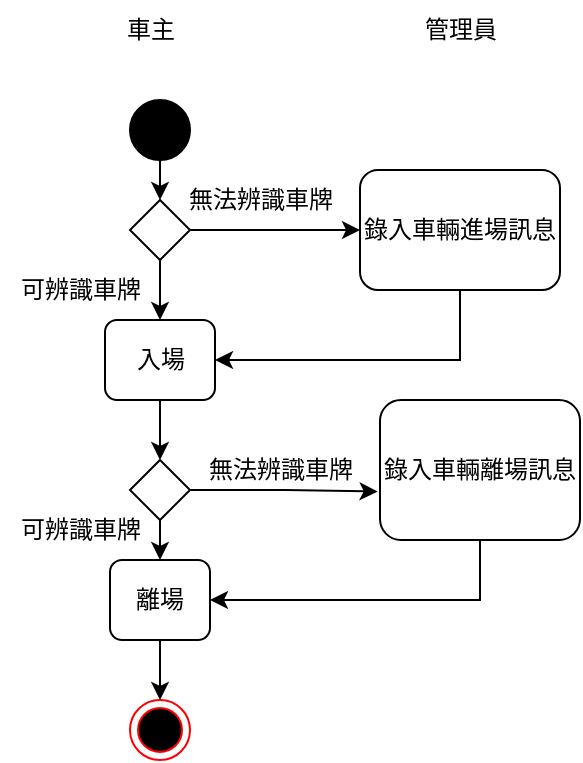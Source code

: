<mxfile version="22.1.11" type="google">
  <diagram name="第 1 页" id="T0yvc2afooI9S-7c8Vkm">
    <mxGraphModel grid="1" page="1" gridSize="10" guides="1" tooltips="1" connect="1" arrows="1" fold="1" pageScale="1" pageWidth="827" pageHeight="1169" math="0" shadow="0">
      <root>
        <mxCell id="0" />
        <mxCell id="1" parent="0" />
        <mxCell id="XAbvOGdbwh9DgxIDro3A-20" value="車主" style="text;html=1;align=center;verticalAlign=middle;resizable=0;points=[];autosize=1;strokeColor=none;fillColor=none;" vertex="1" parent="1">
          <mxGeometry x="240" y="120" width="50" height="30" as="geometry" />
        </mxCell>
        <mxCell id="XAbvOGdbwh9DgxIDro3A-21" value="管理員" style="text;html=1;align=center;verticalAlign=middle;resizable=0;points=[];autosize=1;strokeColor=none;fillColor=none;" vertex="1" parent="1">
          <mxGeometry x="390" y="120" width="60" height="30" as="geometry" />
        </mxCell>
        <mxCell id="XAbvOGdbwh9DgxIDro3A-40" style="edgeStyle=orthogonalEdgeStyle;rounded=0;orthogonalLoop=1;jettySize=auto;html=1;exitX=0.5;exitY=1;exitDx=0;exitDy=0;entryX=1;entryY=0.5;entryDx=0;entryDy=0;" edge="1" parent="1" source="XAbvOGdbwh9DgxIDro3A-22" target="XAbvOGdbwh9DgxIDro3A-29">
          <mxGeometry relative="1" as="geometry" />
        </mxCell>
        <mxCell id="XAbvOGdbwh9DgxIDro3A-22" value="錄入車輛進場訊息" style="rounded=1;whiteSpace=wrap;html=1;" vertex="1" parent="1">
          <mxGeometry x="370" y="205" width="100" height="60" as="geometry" />
        </mxCell>
        <mxCell id="XAbvOGdbwh9DgxIDro3A-41" style="edgeStyle=orthogonalEdgeStyle;rounded=0;orthogonalLoop=1;jettySize=auto;html=1;exitX=0.5;exitY=1;exitDx=0;exitDy=0;entryX=1;entryY=0.5;entryDx=0;entryDy=0;" edge="1" parent="1" source="XAbvOGdbwh9DgxIDro3A-23" target="XAbvOGdbwh9DgxIDro3A-30">
          <mxGeometry relative="1" as="geometry" />
        </mxCell>
        <mxCell id="XAbvOGdbwh9DgxIDro3A-23" value="錄入車輛離場訊息" style="rounded=1;whiteSpace=wrap;html=1;" vertex="1" parent="1">
          <mxGeometry x="380" y="320" width="100" height="70" as="geometry" />
        </mxCell>
        <mxCell id="XAbvOGdbwh9DgxIDro3A-32" style="edgeStyle=orthogonalEdgeStyle;rounded=0;orthogonalLoop=1;jettySize=auto;html=1;exitX=0.5;exitY=1;exitDx=0;exitDy=0;entryX=0.5;entryY=0;entryDx=0;entryDy=0;" edge="1" parent="1" source="XAbvOGdbwh9DgxIDro3A-26" target="XAbvOGdbwh9DgxIDro3A-27">
          <mxGeometry relative="1" as="geometry" />
        </mxCell>
        <mxCell id="XAbvOGdbwh9DgxIDro3A-26" value="" style="ellipse;whiteSpace=wrap;html=1;aspect=fixed;fillColor=#000000;" vertex="1" parent="1">
          <mxGeometry x="255" y="170" width="30" height="30" as="geometry" />
        </mxCell>
        <mxCell id="XAbvOGdbwh9DgxIDro3A-33" style="edgeStyle=orthogonalEdgeStyle;rounded=0;orthogonalLoop=1;jettySize=auto;html=1;exitX=0.5;exitY=1;exitDx=0;exitDy=0;entryX=0.5;entryY=0;entryDx=0;entryDy=0;" edge="1" parent="1" source="XAbvOGdbwh9DgxIDro3A-27" target="XAbvOGdbwh9DgxIDro3A-29">
          <mxGeometry relative="1" as="geometry" />
        </mxCell>
        <mxCell id="XAbvOGdbwh9DgxIDro3A-39" style="edgeStyle=orthogonalEdgeStyle;rounded=0;orthogonalLoop=1;jettySize=auto;html=1;exitX=1;exitY=0.5;exitDx=0;exitDy=0;entryX=0;entryY=0.5;entryDx=0;entryDy=0;" edge="1" parent="1" source="XAbvOGdbwh9DgxIDro3A-27" target="XAbvOGdbwh9DgxIDro3A-22">
          <mxGeometry relative="1" as="geometry" />
        </mxCell>
        <mxCell id="XAbvOGdbwh9DgxIDro3A-27" value="" style="rhombus;whiteSpace=wrap;html=1;" vertex="1" parent="1">
          <mxGeometry x="255" y="220" width="30" height="30" as="geometry" />
        </mxCell>
        <mxCell id="XAbvOGdbwh9DgxIDro3A-28" value="" style="ellipse;html=1;shape=endState;fillColor=#000000;strokeColor=#ff0000;" vertex="1" parent="1">
          <mxGeometry x="255" y="470" width="30" height="30" as="geometry" />
        </mxCell>
        <mxCell id="XAbvOGdbwh9DgxIDro3A-34" style="edgeStyle=orthogonalEdgeStyle;rounded=0;orthogonalLoop=1;jettySize=auto;html=1;exitX=0.5;exitY=1;exitDx=0;exitDy=0;entryX=0.5;entryY=0;entryDx=0;entryDy=0;" edge="1" parent="1" source="XAbvOGdbwh9DgxIDro3A-29" target="XAbvOGdbwh9DgxIDro3A-31">
          <mxGeometry relative="1" as="geometry" />
        </mxCell>
        <mxCell id="XAbvOGdbwh9DgxIDro3A-29" value="入場" style="rounded=1;whiteSpace=wrap;html=1;" vertex="1" parent="1">
          <mxGeometry x="242.5" y="280" width="55" height="40" as="geometry" />
        </mxCell>
        <mxCell id="XAbvOGdbwh9DgxIDro3A-36" style="edgeStyle=orthogonalEdgeStyle;rounded=0;orthogonalLoop=1;jettySize=auto;html=1;exitX=0.5;exitY=1;exitDx=0;exitDy=0;entryX=0.5;entryY=0;entryDx=0;entryDy=0;" edge="1" parent="1" source="XAbvOGdbwh9DgxIDro3A-30" target="XAbvOGdbwh9DgxIDro3A-28">
          <mxGeometry relative="1" as="geometry" />
        </mxCell>
        <mxCell id="XAbvOGdbwh9DgxIDro3A-30" value="離場" style="rounded=1;whiteSpace=wrap;html=1;" vertex="1" parent="1">
          <mxGeometry x="245" y="400" width="50" height="40" as="geometry" />
        </mxCell>
        <mxCell id="XAbvOGdbwh9DgxIDro3A-35" style="edgeStyle=orthogonalEdgeStyle;rounded=0;orthogonalLoop=1;jettySize=auto;html=1;exitX=0.5;exitY=1;exitDx=0;exitDy=0;" edge="1" parent="1" source="XAbvOGdbwh9DgxIDro3A-31">
          <mxGeometry relative="1" as="geometry">
            <mxPoint x="270" y="400" as="targetPoint" />
          </mxGeometry>
        </mxCell>
        <mxCell id="XAbvOGdbwh9DgxIDro3A-31" value="" style="rhombus;whiteSpace=wrap;html=1;" vertex="1" parent="1">
          <mxGeometry x="255" y="350" width="30" height="30" as="geometry" />
        </mxCell>
        <mxCell id="XAbvOGdbwh9DgxIDro3A-38" style="edgeStyle=orthogonalEdgeStyle;rounded=0;orthogonalLoop=1;jettySize=auto;html=1;exitX=1;exitY=0.5;exitDx=0;exitDy=0;entryX=-0.012;entryY=0.654;entryDx=0;entryDy=0;entryPerimeter=0;" edge="1" parent="1" source="XAbvOGdbwh9DgxIDro3A-31" target="XAbvOGdbwh9DgxIDro3A-23">
          <mxGeometry relative="1" as="geometry" />
        </mxCell>
        <mxCell id="XAbvOGdbwh9DgxIDro3A-42" value="可辨識車牌" style="text;html=1;align=center;verticalAlign=middle;resizable=0;points=[];autosize=1;strokeColor=none;fillColor=none;" vertex="1" parent="1">
          <mxGeometry x="190" y="250" width="80" height="30" as="geometry" />
        </mxCell>
        <mxCell id="XAbvOGdbwh9DgxIDro3A-43" value="可辨識車牌" style="text;html=1;align=center;verticalAlign=middle;resizable=0;points=[];autosize=1;strokeColor=none;fillColor=none;" vertex="1" parent="1">
          <mxGeometry x="190" y="370" width="80" height="30" as="geometry" />
        </mxCell>
        <mxCell id="XAbvOGdbwh9DgxIDro3A-44" value="無法辨識車牌" style="text;html=1;align=center;verticalAlign=middle;resizable=0;points=[];autosize=1;strokeColor=none;fillColor=none;" vertex="1" parent="1">
          <mxGeometry x="270" y="205" width="100" height="30" as="geometry" />
        </mxCell>
        <mxCell id="XAbvOGdbwh9DgxIDro3A-45" value="無法辨識車牌" style="text;html=1;align=center;verticalAlign=middle;resizable=0;points=[];autosize=1;strokeColor=none;fillColor=none;" vertex="1" parent="1">
          <mxGeometry x="280" y="340" width="100" height="30" as="geometry" />
        </mxCell>
      </root>
    </mxGraphModel>
  </diagram>
</mxfile>
